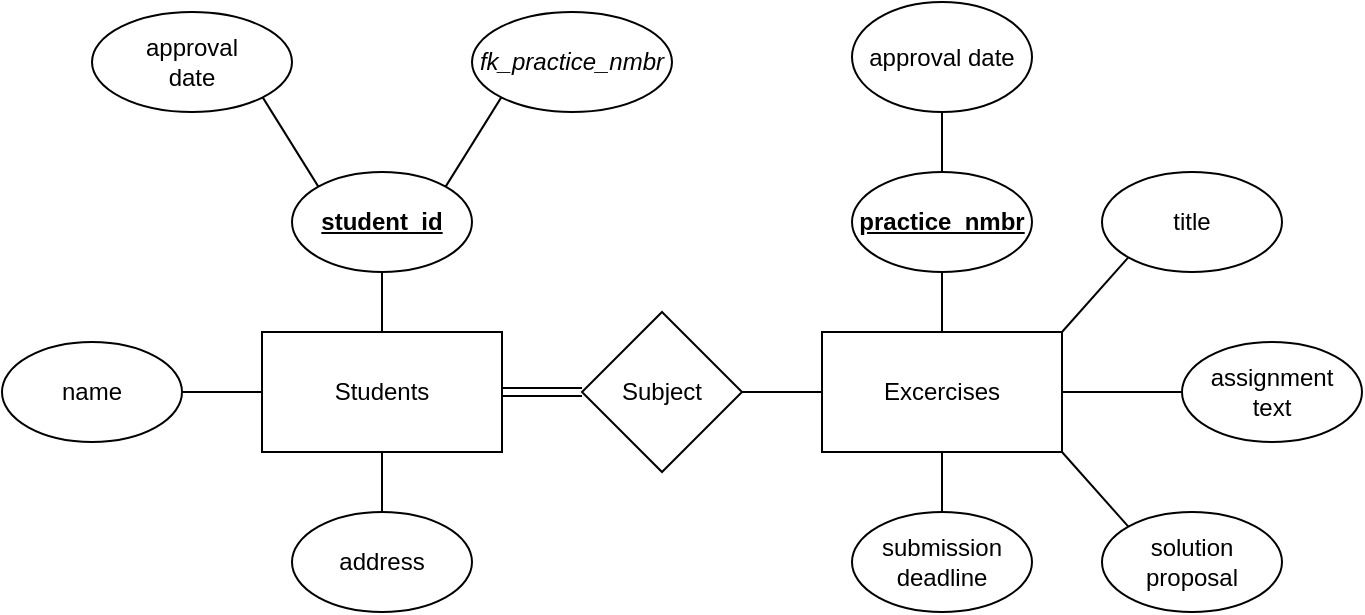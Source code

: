 <mxfile version="20.0.1" type="github">
  <diagram id="gec1qB8dPdWvMcAduBO9" name="Page-1">
    <mxGraphModel dx="1038" dy="547" grid="1" gridSize="10" guides="1" tooltips="1" connect="1" arrows="1" fold="1" page="1" pageScale="1" pageWidth="827" pageHeight="1169" math="0" shadow="0">
      <root>
        <mxCell id="0" />
        <mxCell id="1" parent="0" />
        <mxCell id="4NS6-Pc5cEMgsWvjK6vZ-1" value="Subject" style="rhombus;whiteSpace=wrap;html=1;" parent="1" vertex="1">
          <mxGeometry x="360" y="180" width="80" height="80" as="geometry" />
        </mxCell>
        <mxCell id="4NS6-Pc5cEMgsWvjK6vZ-2" value="Students" style="rounded=0;whiteSpace=wrap;html=1;" parent="1" vertex="1">
          <mxGeometry x="200" y="190" width="120" height="60" as="geometry" />
        </mxCell>
        <mxCell id="4NS6-Pc5cEMgsWvjK6vZ-3" value="Excercises" style="rounded=0;whiteSpace=wrap;html=1;" parent="1" vertex="1">
          <mxGeometry x="480" y="190" width="120" height="60" as="geometry" />
        </mxCell>
        <mxCell id="4NS6-Pc5cEMgsWvjK6vZ-6" value="" style="shape=link;html=1;rounded=0;exitX=1;exitY=0.5;exitDx=0;exitDy=0;entryX=0;entryY=0.5;entryDx=0;entryDy=0;" parent="1" source="4NS6-Pc5cEMgsWvjK6vZ-2" target="4NS6-Pc5cEMgsWvjK6vZ-1" edge="1">
          <mxGeometry width="100" relative="1" as="geometry">
            <mxPoint x="360" y="280" as="sourcePoint" />
            <mxPoint x="460" y="280" as="targetPoint" />
          </mxGeometry>
        </mxCell>
        <mxCell id="4NS6-Pc5cEMgsWvjK6vZ-7" value="" style="endArrow=none;html=1;rounded=0;entryX=0;entryY=0.5;entryDx=0;entryDy=0;exitX=1;exitY=0.5;exitDx=0;exitDy=0;" parent="1" source="4NS6-Pc5cEMgsWvjK6vZ-1" target="4NS6-Pc5cEMgsWvjK6vZ-3" edge="1">
          <mxGeometry width="50" height="50" relative="1" as="geometry">
            <mxPoint x="390" y="310" as="sourcePoint" />
            <mxPoint x="440" y="260" as="targetPoint" />
          </mxGeometry>
        </mxCell>
        <mxCell id="4NS6-Pc5cEMgsWvjK6vZ-10" value="&lt;b&gt;&lt;u&gt;practice_nmbr&lt;/u&gt;&lt;/b&gt;" style="ellipse;whiteSpace=wrap;html=1;" parent="1" vertex="1">
          <mxGeometry x="495" y="110" width="90" height="50" as="geometry" />
        </mxCell>
        <mxCell id="4NS6-Pc5cEMgsWvjK6vZ-11" value="title" style="ellipse;whiteSpace=wrap;html=1;" parent="1" vertex="1">
          <mxGeometry x="620" y="110" width="90" height="50" as="geometry" />
        </mxCell>
        <mxCell id="4NS6-Pc5cEMgsWvjK6vZ-12" value="assignment&lt;br&gt;text" style="ellipse;whiteSpace=wrap;html=1;" parent="1" vertex="1">
          <mxGeometry x="660" y="195" width="90" height="50" as="geometry" />
        </mxCell>
        <mxCell id="4NS6-Pc5cEMgsWvjK6vZ-13" value="solution&lt;br&gt;proposal" style="ellipse;whiteSpace=wrap;html=1;" parent="1" vertex="1">
          <mxGeometry x="620" y="280" width="90" height="50" as="geometry" />
        </mxCell>
        <mxCell id="4NS6-Pc5cEMgsWvjK6vZ-14" value="submission&lt;br&gt;deadline" style="ellipse;whiteSpace=wrap;html=1;" parent="1" vertex="1">
          <mxGeometry x="495" y="280" width="90" height="50" as="geometry" />
        </mxCell>
        <mxCell id="4NS6-Pc5cEMgsWvjK6vZ-15" value="" style="endArrow=none;html=1;rounded=0;entryX=0.5;entryY=0;entryDx=0;entryDy=0;exitX=0.5;exitY=1;exitDx=0;exitDy=0;" parent="1" source="4NS6-Pc5cEMgsWvjK6vZ-10" target="4NS6-Pc5cEMgsWvjK6vZ-3" edge="1">
          <mxGeometry width="50" height="50" relative="1" as="geometry">
            <mxPoint x="390" y="290" as="sourcePoint" />
            <mxPoint x="440" y="240" as="targetPoint" />
          </mxGeometry>
        </mxCell>
        <mxCell id="4NS6-Pc5cEMgsWvjK6vZ-16" value="" style="endArrow=none;html=1;rounded=0;entryX=1;entryY=0;entryDx=0;entryDy=0;exitX=0;exitY=1;exitDx=0;exitDy=0;" parent="1" source="4NS6-Pc5cEMgsWvjK6vZ-11" target="4NS6-Pc5cEMgsWvjK6vZ-3" edge="1">
          <mxGeometry width="50" height="50" relative="1" as="geometry">
            <mxPoint x="390" y="290" as="sourcePoint" />
            <mxPoint x="440" y="240" as="targetPoint" />
          </mxGeometry>
        </mxCell>
        <mxCell id="4NS6-Pc5cEMgsWvjK6vZ-17" value="" style="endArrow=none;html=1;rounded=0;entryX=1;entryY=0.5;entryDx=0;entryDy=0;" parent="1" source="4NS6-Pc5cEMgsWvjK6vZ-12" target="4NS6-Pc5cEMgsWvjK6vZ-3" edge="1">
          <mxGeometry width="50" height="50" relative="1" as="geometry">
            <mxPoint x="390" y="290" as="sourcePoint" />
            <mxPoint x="440" y="240" as="targetPoint" />
          </mxGeometry>
        </mxCell>
        <mxCell id="4NS6-Pc5cEMgsWvjK6vZ-18" value="" style="endArrow=none;html=1;rounded=0;entryX=1;entryY=1;entryDx=0;entryDy=0;exitX=0;exitY=0;exitDx=0;exitDy=0;" parent="1" source="4NS6-Pc5cEMgsWvjK6vZ-13" target="4NS6-Pc5cEMgsWvjK6vZ-3" edge="1">
          <mxGeometry width="50" height="50" relative="1" as="geometry">
            <mxPoint x="390" y="290" as="sourcePoint" />
            <mxPoint x="440" y="240" as="targetPoint" />
          </mxGeometry>
        </mxCell>
        <mxCell id="4NS6-Pc5cEMgsWvjK6vZ-19" value="" style="endArrow=none;html=1;rounded=0;entryX=0.5;entryY=1;entryDx=0;entryDy=0;" parent="1" source="4NS6-Pc5cEMgsWvjK6vZ-14" target="4NS6-Pc5cEMgsWvjK6vZ-3" edge="1">
          <mxGeometry width="50" height="50" relative="1" as="geometry">
            <mxPoint x="390" y="290" as="sourcePoint" />
            <mxPoint x="440" y="240" as="targetPoint" />
          </mxGeometry>
        </mxCell>
        <mxCell id="4NS6-Pc5cEMgsWvjK6vZ-20" value="approval&lt;br&gt;date" style="ellipse;whiteSpace=wrap;html=1;" parent="1" vertex="1">
          <mxGeometry x="115" y="30" width="100" height="50" as="geometry" />
        </mxCell>
        <mxCell id="4NS6-Pc5cEMgsWvjK6vZ-21" value="&lt;b&gt;&lt;u&gt;student_id&lt;/u&gt;&lt;/b&gt;" style="ellipse;whiteSpace=wrap;html=1;" parent="1" vertex="1">
          <mxGeometry x="215" y="110" width="90" height="50" as="geometry" />
        </mxCell>
        <mxCell id="4NS6-Pc5cEMgsWvjK6vZ-22" value="name" style="ellipse;whiteSpace=wrap;html=1;" parent="1" vertex="1">
          <mxGeometry x="70" y="195" width="90" height="50" as="geometry" />
        </mxCell>
        <mxCell id="4NS6-Pc5cEMgsWvjK6vZ-27" value="address" style="ellipse;whiteSpace=wrap;html=1;" parent="1" vertex="1">
          <mxGeometry x="215" y="280" width="90" height="50" as="geometry" />
        </mxCell>
        <mxCell id="4NS6-Pc5cEMgsWvjK6vZ-29" value="" style="endArrow=none;html=1;rounded=0;exitX=0.5;exitY=0;exitDx=0;exitDy=0;entryX=0.5;entryY=1;entryDx=0;entryDy=0;" parent="1" source="4NS6-Pc5cEMgsWvjK6vZ-27" target="4NS6-Pc5cEMgsWvjK6vZ-2" edge="1">
          <mxGeometry width="50" height="50" relative="1" as="geometry">
            <mxPoint x="390" y="280" as="sourcePoint" />
            <mxPoint x="440" y="230" as="targetPoint" />
          </mxGeometry>
        </mxCell>
        <mxCell id="4NS6-Pc5cEMgsWvjK6vZ-30" value="" style="endArrow=none;html=1;rounded=0;exitX=1;exitY=0.5;exitDx=0;exitDy=0;entryX=0;entryY=0.5;entryDx=0;entryDy=0;" parent="1" source="4NS6-Pc5cEMgsWvjK6vZ-22" edge="1" target="4NS6-Pc5cEMgsWvjK6vZ-2">
          <mxGeometry width="50" height="50" relative="1" as="geometry">
            <mxPoint x="390" y="280" as="sourcePoint" />
            <mxPoint x="200" y="250" as="targetPoint" />
          </mxGeometry>
        </mxCell>
        <mxCell id="4NS6-Pc5cEMgsWvjK6vZ-31" value="" style="endArrow=none;html=1;rounded=0;exitX=1;exitY=1;exitDx=0;exitDy=0;entryX=0;entryY=0;entryDx=0;entryDy=0;" parent="1" source="4NS6-Pc5cEMgsWvjK6vZ-20" target="4NS6-Pc5cEMgsWvjK6vZ-21" edge="1">
          <mxGeometry width="50" height="50" relative="1" as="geometry">
            <mxPoint x="390" y="280" as="sourcePoint" />
            <mxPoint x="440" y="230" as="targetPoint" />
          </mxGeometry>
        </mxCell>
        <mxCell id="4NS6-Pc5cEMgsWvjK6vZ-32" value="" style="endArrow=none;html=1;rounded=0;entryX=0.5;entryY=1;entryDx=0;entryDy=0;" parent="1" source="4NS6-Pc5cEMgsWvjK6vZ-2" target="4NS6-Pc5cEMgsWvjK6vZ-21" edge="1">
          <mxGeometry width="50" height="50" relative="1" as="geometry">
            <mxPoint x="390" y="280" as="sourcePoint" />
            <mxPoint x="440" y="230" as="targetPoint" />
          </mxGeometry>
        </mxCell>
        <mxCell id="imQ945ujAiJBfsVRHMey-1" value="&lt;i&gt;fk_practice_nmbr&lt;/i&gt;" style="ellipse;whiteSpace=wrap;html=1;" vertex="1" parent="1">
          <mxGeometry x="305" y="30" width="100" height="50" as="geometry" />
        </mxCell>
        <mxCell id="imQ945ujAiJBfsVRHMey-2" value="" style="endArrow=none;html=1;rounded=0;entryX=0;entryY=1;entryDx=0;entryDy=0;exitX=1;exitY=0;exitDx=0;exitDy=0;" edge="1" parent="1" source="4NS6-Pc5cEMgsWvjK6vZ-21" target="imQ945ujAiJBfsVRHMey-1">
          <mxGeometry width="50" height="50" relative="1" as="geometry">
            <mxPoint x="263" y="110" as="sourcePoint" />
            <mxPoint x="440" y="260" as="targetPoint" />
          </mxGeometry>
        </mxCell>
        <mxCell id="imQ945ujAiJBfsVRHMey-3" value="approval date" style="ellipse;whiteSpace=wrap;html=1;" vertex="1" parent="1">
          <mxGeometry x="495" y="25" width="90" height="55" as="geometry" />
        </mxCell>
        <mxCell id="imQ945ujAiJBfsVRHMey-4" value="" style="endArrow=none;html=1;rounded=0;entryX=0.5;entryY=1;entryDx=0;entryDy=0;" edge="1" parent="1" source="4NS6-Pc5cEMgsWvjK6vZ-10" target="imQ945ujAiJBfsVRHMey-3">
          <mxGeometry width="50" height="50" relative="1" as="geometry">
            <mxPoint x="390" y="310" as="sourcePoint" />
            <mxPoint x="440" y="260" as="targetPoint" />
          </mxGeometry>
        </mxCell>
      </root>
    </mxGraphModel>
  </diagram>
</mxfile>
